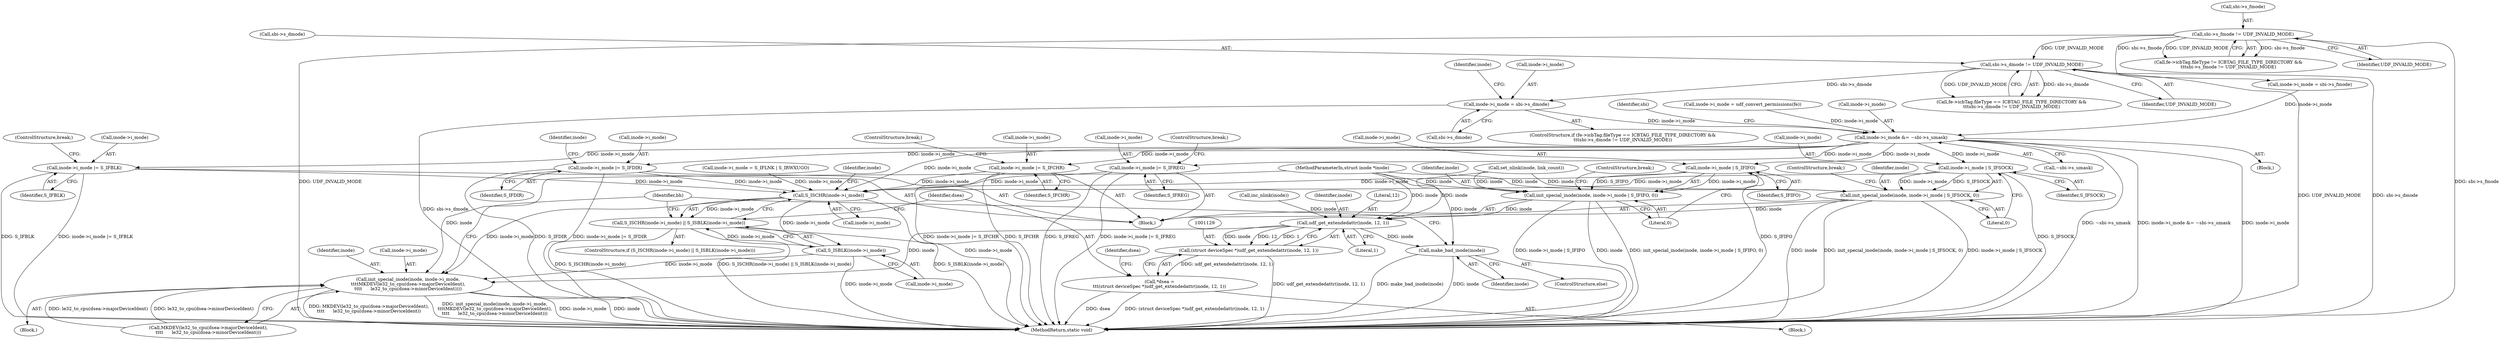 digraph "0_linux_c03aa9f6e1f938618e6db2e23afef0574efeeb65@pointer" {
"1000675" [label="(Call,inode->i_mode = sbi->s_dmode)"];
"1000670" [label="(Call,sbi->s_dmode != UDF_INVALID_MODE)"];
"1000648" [label="(Call,sbi->s_fmode != UDF_INVALID_MODE)"];
"1000689" [label="(Call,inode->i_mode &= ~sbi->s_umask)"];
"1000975" [label="(Call,inode->i_mode |= S_IFDIR)"];
"1001116" [label="(Call,S_ISCHR(inode->i_mode))"];
"1001115" [label="(Call,S_ISCHR(inode->i_mode) || S_ISBLK(inode->i_mode))"];
"1001120" [label="(Call,S_ISBLK(inode->i_mode))"];
"1001137" [label="(Call,init_special_inode(inode, inode->i_mode,\n\t\t\t\tMKDEV(le32_to_cpu(dsea->majorDeviceIdent),\n\t\t\t\t      le32_to_cpu(dsea->minorDeviceIdent))))"];
"1001022" [label="(Call,inode->i_mode |= S_IFREG)"];
"1001029" [label="(Call,inode->i_mode |= S_IFBLK)"];
"1001036" [label="(Call,inode->i_mode |= S_IFCHR)"];
"1001045" [label="(Call,inode->i_mode | S_IFIFO)"];
"1001043" [label="(Call,init_special_inode(inode, inode->i_mode | S_IFIFO, 0))"];
"1001130" [label="(Call,udf_get_extendedattr(inode, 12, 1))"];
"1001128" [label="(Call,(struct deviceSpec *)udf_get_extendedattr(inode, 12, 1))"];
"1001126" [label="(Call,*dsea =\n\t\t\t(struct deviceSpec *)udf_get_extendedattr(inode, 12, 1))"];
"1001152" [label="(Call,make_bad_inode(inode))"];
"1001055" [label="(Call,inode->i_mode | S_IFSOCK)"];
"1001053" [label="(Call,init_special_inode(inode, inode->i_mode | S_IFSOCK, 0))"];
"1001061" [label="(ControlStructure,break;)"];
"1001050" [label="(Literal,0)"];
"1000980" [label="(Call,inc_nlink(inode))"];
"1001128" [label="(Call,(struct deviceSpec *)udf_get_extendedattr(inode, 12, 1))"];
"1000662" [label="(Call,fe->icbTag.fileType == ICBTAG_FILE_TYPE_DIRECTORY &&\n\t\t\tsbi->s_dmode != UDF_INVALID_MODE)"];
"1000640" [label="(Call,fe->icbTag.fileType != ICBTAG_FILE_TYPE_DIRECTORY &&\n\t\t\tsbi->s_fmode != UDF_INVALID_MODE)"];
"1000679" [label="(Call,sbi->s_dmode)"];
"1001022" [label="(Call,inode->i_mode |= S_IFREG)"];
"1001036" [label="(Call,inode->i_mode |= S_IFCHR)"];
"1000670" [label="(Call,sbi->s_dmode != UDF_INVALID_MODE)"];
"1000661" [label="(ControlStructure,if (fe->icbTag.fileType == ICBTAG_FILE_TYPE_DIRECTORY &&\n\t\t\tsbi->s_dmode != UDF_INVALID_MODE))"];
"1001055" [label="(Call,inode->i_mode | S_IFSOCK)"];
"1001138" [label="(Identifier,inode)"];
"1001051" [label="(ControlStructure,break;)"];
"1001023" [label="(Call,inode->i_mode)"];
"1001126" [label="(Call,*dsea =\n\t\t\t(struct deviceSpec *)udf_get_extendedattr(inode, 12, 1))"];
"1001122" [label="(Identifier,inode)"];
"1000961" [label="(Block,)"];
"1001046" [label="(Call,inode->i_mode)"];
"1001114" [label="(ControlStructure,if (S_ISCHR(inode->i_mode) || S_ISBLK(inode->i_mode)))"];
"1001127" [label="(Identifier,dsea)"];
"1001136" [label="(Block,)"];
"1001077" [label="(Call,inode->i_mode = S_IFLNK | S_IRWXUGO)"];
"1001053" [label="(Call,init_special_inode(inode, inode->i_mode | S_IFSOCK, 0))"];
"1000979" [label="(Identifier,S_IFDIR)"];
"1000105" [label="(Block,)"];
"1001120" [label="(Call,S_ISBLK(inode->i_mode))"];
"1001121" [label="(Call,inode->i_mode)"];
"1001060" [label="(Literal,0)"];
"1001037" [label="(Call,inode->i_mode)"];
"1001040" [label="(Identifier,S_IFCHR)"];
"1000653" [label="(Call,inode->i_mode = sbi->s_fmode)"];
"1001137" [label="(Call,init_special_inode(inode, inode->i_mode,\n\t\t\t\tMKDEV(le32_to_cpu(dsea->majorDeviceIdent),\n\t\t\t\t      le32_to_cpu(dsea->minorDeviceIdent))))"];
"1001056" [label="(Call,inode->i_mode)"];
"1000649" [label="(Call,sbi->s_fmode)"];
"1001117" [label="(Call,inode->i_mode)"];
"1001130" [label="(Call,udf_get_extendedattr(inode, 12, 1))"];
"1001044" [label="(Identifier,inode)"];
"1001135" [label="(Identifier,dsea)"];
"1001054" [label="(Identifier,inode)"];
"1000675" [label="(Call,inode->i_mode = sbi->s_dmode)"];
"1000976" [label="(Call,inode->i_mode)"];
"1000981" [label="(Identifier,inode)"];
"1001142" [label="(Call,MKDEV(le32_to_cpu(dsea->majorDeviceIdent),\n\t\t\t\t      le32_to_cpu(dsea->minorDeviceIdent)))"];
"1001133" [label="(Literal,1)"];
"1001139" [label="(Call,inode->i_mode)"];
"1001059" [label="(Identifier,S_IFSOCK)"];
"1000689" [label="(Call,inode->i_mode &= ~sbi->s_umask)"];
"1001131" [label="(Identifier,inode)"];
"1001152" [label="(Call,make_bad_inode(inode))"];
"1001045" [label="(Call,inode->i_mode | S_IFIFO)"];
"1000683" [label="(Call,inode->i_mode = udf_convert_permissions(fe))"];
"1001155" [label="(Identifier,bh)"];
"1001043" [label="(Call,init_special_inode(inode, inode->i_mode | S_IFIFO, 0))"];
"1001115" [label="(Call,S_ISCHR(inode->i_mode) || S_ISBLK(inode->i_mode))"];
"1001027" [label="(ControlStructure,break;)"];
"1001151" [label="(ControlStructure,else)"];
"1001041" [label="(ControlStructure,break;)"];
"1001033" [label="(Identifier,S_IFBLK)"];
"1001030" [label="(Call,inode->i_mode)"];
"1000652" [label="(Identifier,UDF_INVALID_MODE)"];
"1000648" [label="(Call,sbi->s_fmode != UDF_INVALID_MODE)"];
"1000693" [label="(Call,~sbi->s_umask)"];
"1000713" [label="(Call,set_nlink(inode, link_count))"];
"1001124" [label="(Block,)"];
"1001026" [label="(Identifier,S_IFREG)"];
"1000674" [label="(Identifier,UDF_INVALID_MODE)"];
"1000690" [label="(Call,inode->i_mode)"];
"1000691" [label="(Identifier,inode)"];
"1001156" [label="(MethodReturn,static void)"];
"1000104" [label="(MethodParameterIn,struct inode *inode)"];
"1001049" [label="(Identifier,S_IFIFO)"];
"1001132" [label="(Literal,12)"];
"1001153" [label="(Identifier,inode)"];
"1000671" [label="(Call,sbi->s_dmode)"];
"1001034" [label="(ControlStructure,break;)"];
"1001029" [label="(Call,inode->i_mode |= S_IFBLK)"];
"1000699" [label="(Identifier,sbi)"];
"1000975" [label="(Call,inode->i_mode |= S_IFDIR)"];
"1001116" [label="(Call,S_ISCHR(inode->i_mode))"];
"1000676" [label="(Call,inode->i_mode)"];
"1000675" -> "1000661"  [label="AST: "];
"1000675" -> "1000679"  [label="CFG: "];
"1000676" -> "1000675"  [label="AST: "];
"1000679" -> "1000675"  [label="AST: "];
"1000691" -> "1000675"  [label="CFG: "];
"1000675" -> "1001156"  [label="DDG: sbi->s_dmode"];
"1000670" -> "1000675"  [label="DDG: sbi->s_dmode"];
"1000675" -> "1000689"  [label="DDG: inode->i_mode"];
"1000670" -> "1000662"  [label="AST: "];
"1000670" -> "1000674"  [label="CFG: "];
"1000671" -> "1000670"  [label="AST: "];
"1000674" -> "1000670"  [label="AST: "];
"1000662" -> "1000670"  [label="CFG: "];
"1000670" -> "1001156"  [label="DDG: UDF_INVALID_MODE"];
"1000670" -> "1001156"  [label="DDG: sbi->s_dmode"];
"1000670" -> "1000662"  [label="DDG: sbi->s_dmode"];
"1000670" -> "1000662"  [label="DDG: UDF_INVALID_MODE"];
"1000648" -> "1000670"  [label="DDG: UDF_INVALID_MODE"];
"1000648" -> "1000640"  [label="AST: "];
"1000648" -> "1000652"  [label="CFG: "];
"1000649" -> "1000648"  [label="AST: "];
"1000652" -> "1000648"  [label="AST: "];
"1000640" -> "1000648"  [label="CFG: "];
"1000648" -> "1001156"  [label="DDG: UDF_INVALID_MODE"];
"1000648" -> "1001156"  [label="DDG: sbi->s_fmode"];
"1000648" -> "1000640"  [label="DDG: sbi->s_fmode"];
"1000648" -> "1000640"  [label="DDG: UDF_INVALID_MODE"];
"1000648" -> "1000653"  [label="DDG: sbi->s_fmode"];
"1000689" -> "1000105"  [label="AST: "];
"1000689" -> "1000693"  [label="CFG: "];
"1000690" -> "1000689"  [label="AST: "];
"1000693" -> "1000689"  [label="AST: "];
"1000699" -> "1000689"  [label="CFG: "];
"1000689" -> "1001156"  [label="DDG: ~sbi->s_umask"];
"1000689" -> "1001156"  [label="DDG: inode->i_mode &= ~sbi->s_umask"];
"1000689" -> "1001156"  [label="DDG: inode->i_mode"];
"1000653" -> "1000689"  [label="DDG: inode->i_mode"];
"1000683" -> "1000689"  [label="DDG: inode->i_mode"];
"1000689" -> "1000975"  [label="DDG: inode->i_mode"];
"1000689" -> "1001022"  [label="DDG: inode->i_mode"];
"1000689" -> "1001029"  [label="DDG: inode->i_mode"];
"1000689" -> "1001036"  [label="DDG: inode->i_mode"];
"1000689" -> "1001045"  [label="DDG: inode->i_mode"];
"1000689" -> "1001055"  [label="DDG: inode->i_mode"];
"1000689" -> "1001116"  [label="DDG: inode->i_mode"];
"1000975" -> "1000961"  [label="AST: "];
"1000975" -> "1000979"  [label="CFG: "];
"1000976" -> "1000975"  [label="AST: "];
"1000979" -> "1000975"  [label="AST: "];
"1000981" -> "1000975"  [label="CFG: "];
"1000975" -> "1001156"  [label="DDG: S_IFDIR"];
"1000975" -> "1001156"  [label="DDG: inode->i_mode |= S_IFDIR"];
"1000975" -> "1001116"  [label="DDG: inode->i_mode"];
"1001116" -> "1001115"  [label="AST: "];
"1001116" -> "1001117"  [label="CFG: "];
"1001117" -> "1001116"  [label="AST: "];
"1001122" -> "1001116"  [label="CFG: "];
"1001115" -> "1001116"  [label="CFG: "];
"1001116" -> "1001156"  [label="DDG: inode->i_mode"];
"1001116" -> "1001115"  [label="DDG: inode->i_mode"];
"1001077" -> "1001116"  [label="DDG: inode->i_mode"];
"1001029" -> "1001116"  [label="DDG: inode->i_mode"];
"1001036" -> "1001116"  [label="DDG: inode->i_mode"];
"1001045" -> "1001116"  [label="DDG: inode->i_mode"];
"1001055" -> "1001116"  [label="DDG: inode->i_mode"];
"1001022" -> "1001116"  [label="DDG: inode->i_mode"];
"1001116" -> "1001120"  [label="DDG: inode->i_mode"];
"1001116" -> "1001137"  [label="DDG: inode->i_mode"];
"1001115" -> "1001114"  [label="AST: "];
"1001115" -> "1001120"  [label="CFG: "];
"1001120" -> "1001115"  [label="AST: "];
"1001127" -> "1001115"  [label="CFG: "];
"1001155" -> "1001115"  [label="CFG: "];
"1001115" -> "1001156"  [label="DDG: S_ISCHR(inode->i_mode)"];
"1001115" -> "1001156"  [label="DDG: S_ISCHR(inode->i_mode) || S_ISBLK(inode->i_mode)"];
"1001115" -> "1001156"  [label="DDG: S_ISBLK(inode->i_mode)"];
"1001120" -> "1001115"  [label="DDG: inode->i_mode"];
"1001120" -> "1001121"  [label="CFG: "];
"1001121" -> "1001120"  [label="AST: "];
"1001120" -> "1001156"  [label="DDG: inode->i_mode"];
"1001120" -> "1001137"  [label="DDG: inode->i_mode"];
"1001137" -> "1001136"  [label="AST: "];
"1001137" -> "1001142"  [label="CFG: "];
"1001138" -> "1001137"  [label="AST: "];
"1001139" -> "1001137"  [label="AST: "];
"1001142" -> "1001137"  [label="AST: "];
"1001155" -> "1001137"  [label="CFG: "];
"1001137" -> "1001156"  [label="DDG: init_special_inode(inode, inode->i_mode,\n\t\t\t\tMKDEV(le32_to_cpu(dsea->majorDeviceIdent),\n\t\t\t\t      le32_to_cpu(dsea->minorDeviceIdent)))"];
"1001137" -> "1001156"  [label="DDG: inode->i_mode"];
"1001137" -> "1001156"  [label="DDG: inode"];
"1001137" -> "1001156"  [label="DDG: MKDEV(le32_to_cpu(dsea->majorDeviceIdent),\n\t\t\t\t      le32_to_cpu(dsea->minorDeviceIdent))"];
"1001130" -> "1001137"  [label="DDG: inode"];
"1000104" -> "1001137"  [label="DDG: inode"];
"1001142" -> "1001137"  [label="DDG: le32_to_cpu(dsea->majorDeviceIdent)"];
"1001142" -> "1001137"  [label="DDG: le32_to_cpu(dsea->minorDeviceIdent)"];
"1001022" -> "1000961"  [label="AST: "];
"1001022" -> "1001026"  [label="CFG: "];
"1001023" -> "1001022"  [label="AST: "];
"1001026" -> "1001022"  [label="AST: "];
"1001027" -> "1001022"  [label="CFG: "];
"1001022" -> "1001156"  [label="DDG: S_IFREG"];
"1001022" -> "1001156"  [label="DDG: inode->i_mode |= S_IFREG"];
"1001029" -> "1000961"  [label="AST: "];
"1001029" -> "1001033"  [label="CFG: "];
"1001030" -> "1001029"  [label="AST: "];
"1001033" -> "1001029"  [label="AST: "];
"1001034" -> "1001029"  [label="CFG: "];
"1001029" -> "1001156"  [label="DDG: S_IFBLK"];
"1001029" -> "1001156"  [label="DDG: inode->i_mode |= S_IFBLK"];
"1001036" -> "1000961"  [label="AST: "];
"1001036" -> "1001040"  [label="CFG: "];
"1001037" -> "1001036"  [label="AST: "];
"1001040" -> "1001036"  [label="AST: "];
"1001041" -> "1001036"  [label="CFG: "];
"1001036" -> "1001156"  [label="DDG: S_IFCHR"];
"1001036" -> "1001156"  [label="DDG: inode->i_mode |= S_IFCHR"];
"1001045" -> "1001043"  [label="AST: "];
"1001045" -> "1001049"  [label="CFG: "];
"1001046" -> "1001045"  [label="AST: "];
"1001049" -> "1001045"  [label="AST: "];
"1001050" -> "1001045"  [label="CFG: "];
"1001045" -> "1001156"  [label="DDG: S_IFIFO"];
"1001045" -> "1001043"  [label="DDG: inode->i_mode"];
"1001045" -> "1001043"  [label="DDG: S_IFIFO"];
"1001043" -> "1000961"  [label="AST: "];
"1001043" -> "1001050"  [label="CFG: "];
"1001044" -> "1001043"  [label="AST: "];
"1001050" -> "1001043"  [label="AST: "];
"1001051" -> "1001043"  [label="CFG: "];
"1001043" -> "1001156"  [label="DDG: inode->i_mode | S_IFIFO"];
"1001043" -> "1001156"  [label="DDG: inode"];
"1001043" -> "1001156"  [label="DDG: init_special_inode(inode, inode->i_mode | S_IFIFO, 0)"];
"1000713" -> "1001043"  [label="DDG: inode"];
"1000104" -> "1001043"  [label="DDG: inode"];
"1001043" -> "1001130"  [label="DDG: inode"];
"1001130" -> "1001128"  [label="AST: "];
"1001130" -> "1001133"  [label="CFG: "];
"1001131" -> "1001130"  [label="AST: "];
"1001132" -> "1001130"  [label="AST: "];
"1001133" -> "1001130"  [label="AST: "];
"1001128" -> "1001130"  [label="CFG: "];
"1001130" -> "1001128"  [label="DDG: inode"];
"1001130" -> "1001128"  [label="DDG: 12"];
"1001130" -> "1001128"  [label="DDG: 1"];
"1000713" -> "1001130"  [label="DDG: inode"];
"1000980" -> "1001130"  [label="DDG: inode"];
"1001053" -> "1001130"  [label="DDG: inode"];
"1000104" -> "1001130"  [label="DDG: inode"];
"1001130" -> "1001152"  [label="DDG: inode"];
"1001128" -> "1001126"  [label="AST: "];
"1001129" -> "1001128"  [label="AST: "];
"1001126" -> "1001128"  [label="CFG: "];
"1001128" -> "1001156"  [label="DDG: udf_get_extendedattr(inode, 12, 1)"];
"1001128" -> "1001126"  [label="DDG: udf_get_extendedattr(inode, 12, 1)"];
"1001126" -> "1001124"  [label="AST: "];
"1001127" -> "1001126"  [label="AST: "];
"1001135" -> "1001126"  [label="CFG: "];
"1001126" -> "1001156"  [label="DDG: dsea"];
"1001126" -> "1001156"  [label="DDG: (struct deviceSpec *)udf_get_extendedattr(inode, 12, 1)"];
"1001152" -> "1001151"  [label="AST: "];
"1001152" -> "1001153"  [label="CFG: "];
"1001153" -> "1001152"  [label="AST: "];
"1001155" -> "1001152"  [label="CFG: "];
"1001152" -> "1001156"  [label="DDG: make_bad_inode(inode)"];
"1001152" -> "1001156"  [label="DDG: inode"];
"1000104" -> "1001152"  [label="DDG: inode"];
"1001055" -> "1001053"  [label="AST: "];
"1001055" -> "1001059"  [label="CFG: "];
"1001056" -> "1001055"  [label="AST: "];
"1001059" -> "1001055"  [label="AST: "];
"1001060" -> "1001055"  [label="CFG: "];
"1001055" -> "1001156"  [label="DDG: S_IFSOCK"];
"1001055" -> "1001053"  [label="DDG: inode->i_mode"];
"1001055" -> "1001053"  [label="DDG: S_IFSOCK"];
"1001053" -> "1000961"  [label="AST: "];
"1001053" -> "1001060"  [label="CFG: "];
"1001054" -> "1001053"  [label="AST: "];
"1001060" -> "1001053"  [label="AST: "];
"1001061" -> "1001053"  [label="CFG: "];
"1001053" -> "1001156"  [label="DDG: inode->i_mode | S_IFSOCK"];
"1001053" -> "1001156"  [label="DDG: inode"];
"1001053" -> "1001156"  [label="DDG: init_special_inode(inode, inode->i_mode | S_IFSOCK, 0)"];
"1000713" -> "1001053"  [label="DDG: inode"];
"1000104" -> "1001053"  [label="DDG: inode"];
}
